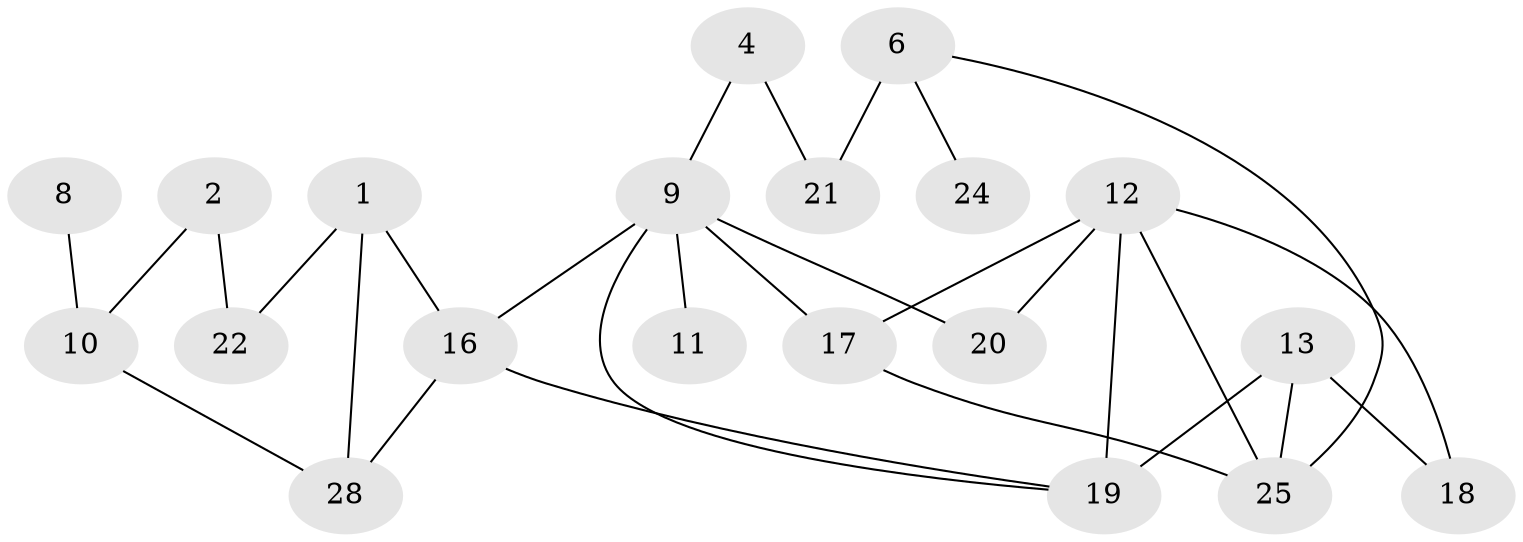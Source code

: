 // original degree distribution, {3: 0.25, 4: 0.14285714285714285, 2: 0.17857142857142858, 0: 0.10714285714285714, 1: 0.2857142857142857, 5: 0.017857142857142856, 7: 0.017857142857142856}
// Generated by graph-tools (version 1.1) at 2025/00/03/09/25 03:00:46]
// undirected, 20 vertices, 28 edges
graph export_dot {
graph [start="1"]
  node [color=gray90,style=filled];
  1;
  2;
  4;
  6;
  8;
  9;
  10;
  11;
  12;
  13;
  16;
  17;
  18;
  19;
  20;
  21;
  22;
  24;
  25;
  28;
  1 -- 16 [weight=1.0];
  1 -- 22 [weight=1.0];
  1 -- 28 [weight=1.0];
  2 -- 10 [weight=1.0];
  2 -- 22 [weight=1.0];
  4 -- 9 [weight=1.0];
  4 -- 21 [weight=2.0];
  6 -- 21 [weight=3.0];
  6 -- 24 [weight=1.0];
  6 -- 25 [weight=1.0];
  8 -- 10 [weight=1.0];
  9 -- 11 [weight=1.0];
  9 -- 16 [weight=2.0];
  9 -- 17 [weight=1.0];
  9 -- 19 [weight=1.0];
  9 -- 20 [weight=1.0];
  10 -- 28 [weight=1.0];
  12 -- 17 [weight=1.0];
  12 -- 18 [weight=1.0];
  12 -- 19 [weight=1.0];
  12 -- 20 [weight=1.0];
  12 -- 25 [weight=1.0];
  13 -- 18 [weight=1.0];
  13 -- 19 [weight=2.0];
  13 -- 25 [weight=1.0];
  16 -- 19 [weight=1.0];
  16 -- 28 [weight=1.0];
  17 -- 25 [weight=1.0];
}
